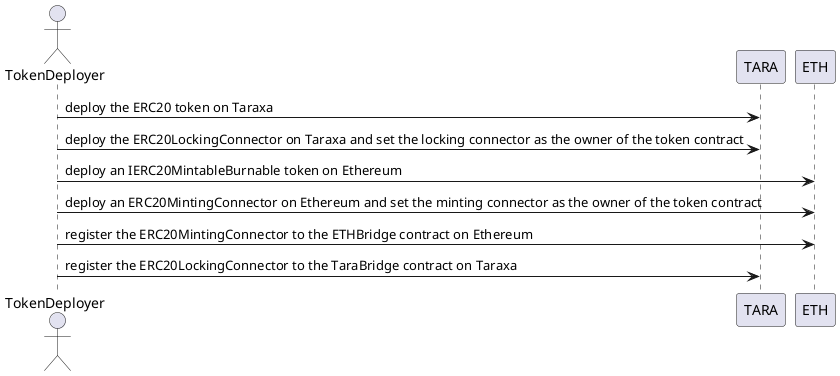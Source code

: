 @startuml REGISTER
actor TokenDeployer

TokenDeployer -> TARA: deploy the ERC20 token on Taraxa
TokenDeployer -> TARA: deploy the ERC20LockingConnector on Taraxa and set the locking connector as the owner of the token contract
TokenDeployer -> ETH: deploy an IERC20MintableBurnable token on Ethereum
TokenDeployer -> ETH: deploy an ERC20MintingConnector on Ethereum and set the minting connector as the owner of the token contract
TokenDeployer -> ETH: register the ERC20MintingConnector to the ETHBridge contract on Ethereum
TokenDeployer -> TARA: register the ERC20LockingConnector to the TaraBridge contract on Taraxa
@enduml
